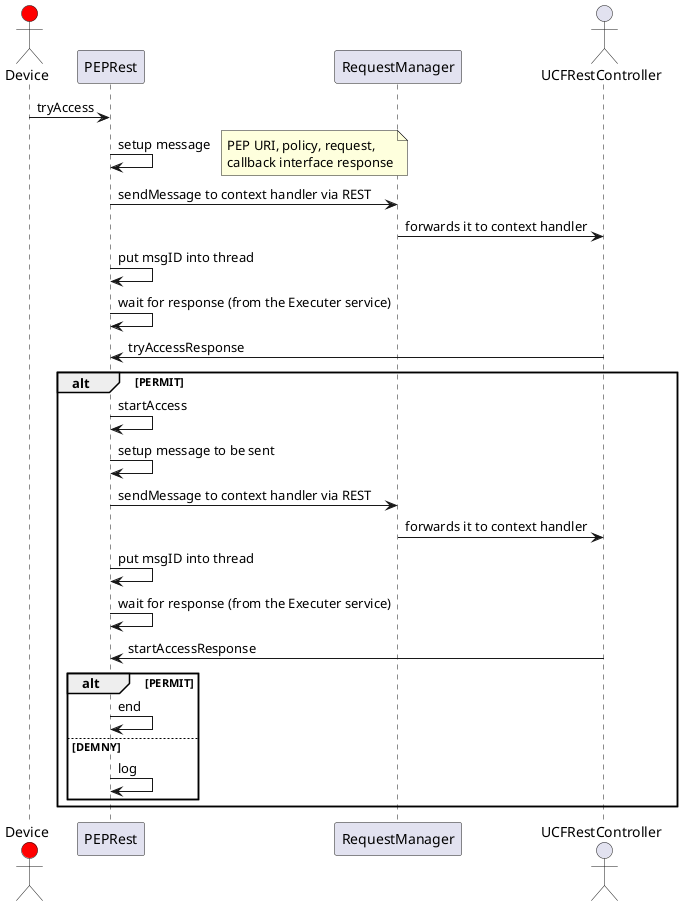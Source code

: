 @startuml
actor Device #red
participant PEPRest
participant RequestManager
actor UCFRestController
Device->PEPRest : tryAccess
PEPRest->PEPRest : setup message  
note right:PEP URI, policy, request,\ncallback interface response
PEPRest->RequestManager : sendMessage to context handler via REST
RequestManager->UCFRestController : forwards it to context handler
PEPRest->PEPRest : put msgID into thread
PEPRest->PEPRest : wait for response (from the Executer service) 
UCFRestController->PEPRest : tryAccessResponse
alt PERMIT

	PEPRest->PEPRest : startAccess
	PEPRest->PEPRest : setup message to be sent
	PEPRest->RequestManager : sendMessage to context handler via REST
	RequestManager->UCFRestController : forwards it to context handler
	PEPRest->PEPRest : put msgID into thread
	PEPRest->PEPRest : wait for response (from the Executer service)
	UCFRestController->PEPRest : startAccessResponse
	alt PERMIT
	
		PEPRest->PEPRest : end
	else DEMNY
		 PEPRest->PEPRest : log
	end  
end
@enduml
